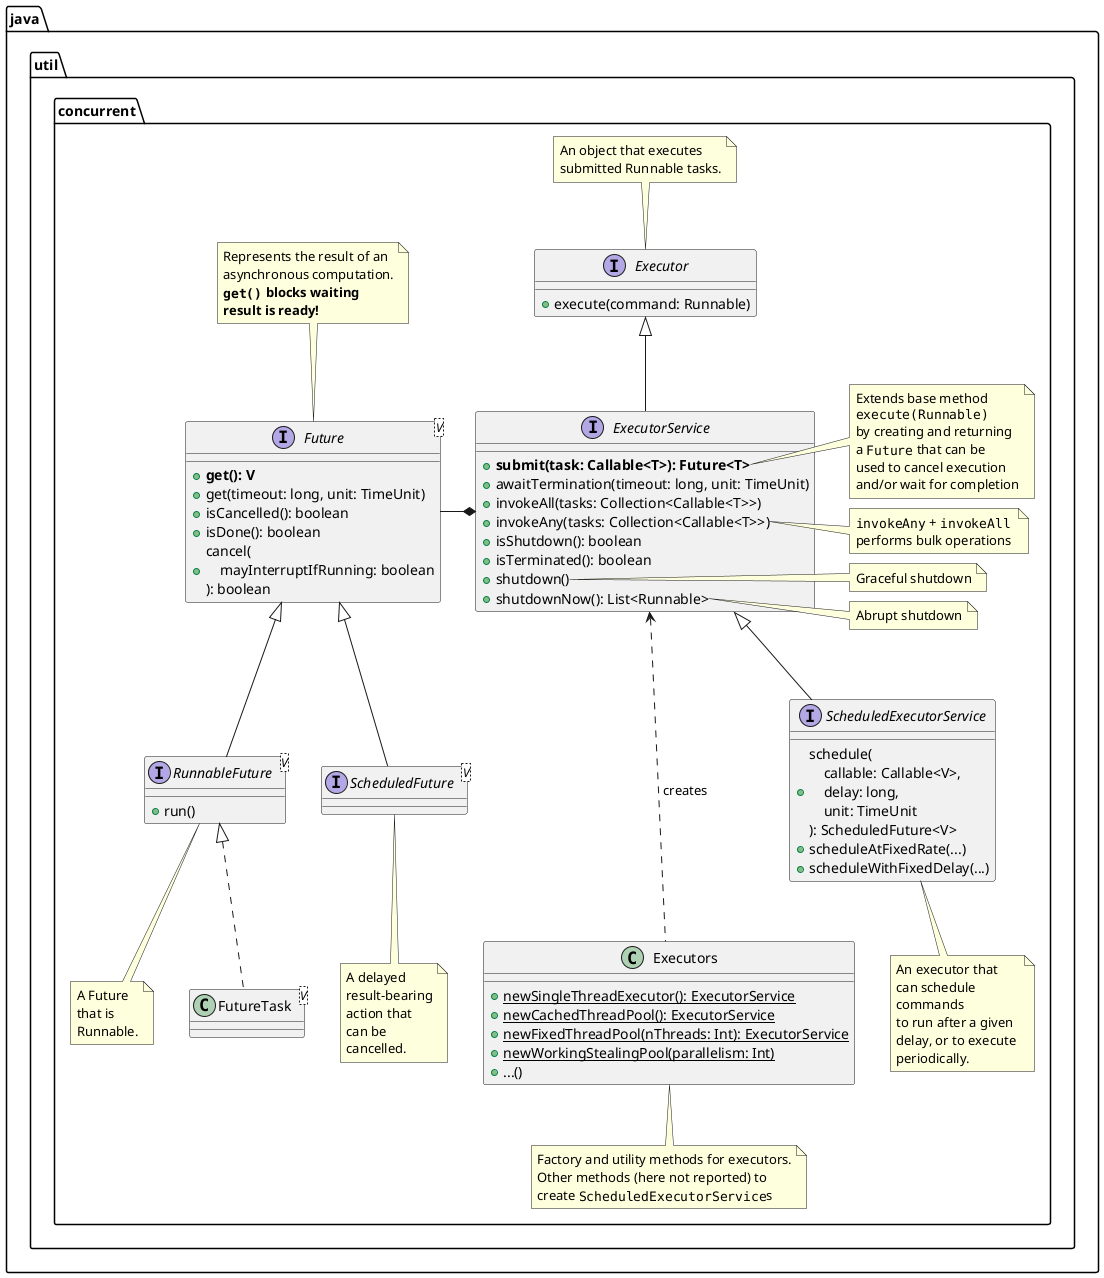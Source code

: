 @startuml executor-interfaces

package java.util.concurrent {

    interface Executor {
        +execute(command: Runnable)
    }
    note top of Executor
        An object that executes 
        submitted Runnable tasks.
    end note

    interface Future<V> {
        +**get(): V**
        +get(timeout: long, unit: TimeUnit)
        +isCancelled(): boolean
        +isDone(): boolean
        +cancel(\n    mayInterruptIfRunning: boolean\n): boolean
    }
    note top of Future
        Represents the result of an
        asynchronous computation.
        **""get()"" blocks waiting**
        **result is ready!**
    end note

    interface RunnableFuture<V> extends Future {
        +run()
    }
    note bottom of RunnableFuture
        A Future 
        that is
        Runnable.
    end note

    interface ScheduledFuture<V> extends Future 
    note bottom of ScheduledFuture
        A delayed
        result-bearing
        action that 
        can be 
        cancelled.
    end note

    class FutureTask<V> implements RunnableFuture

    class Executors {
        +{static} newSingleThreadExecutor(): ExecutorService
        +{static} newCachedThreadPool(): ExecutorService
        +{static} newFixedThreadPool(nThreads: Int): ExecutorService
        +{static} newWorkingStealingPool(parallelism: Int)
        +...()
    }
    note bottom of Executors
        Factory and utility methods for executors.
        Other methods (here not reported) to
        create ""ScheduledExecutorService""s
    end note
    Executors .up..> ExecutorService: creates

    interface ExecutorService extends Executor {
        +**submit(task: Callable<T>): Future<T>**
        +awaitTermination(timeout: long, unit: TimeUnit)
        +invokeAll(tasks: Collection<Callable<T>>)
        +invokeAny(tasks: Collection<Callable<T>>)
        +isShutdown(): boolean
        +isTerminated(): boolean
        +shutdown()
        +shutdownNow(): List<Runnable>
    }
    ExecutorService *-left- Future
    note right of ExecutorService::submit
        Extends base method 
        ""execute(Runnable)""
        by creating and returning 
        a ""Future"" that can be
        used to cancel execution 
        and/or wait for completion
    end note
    note right of ExecutorService::invokeAny
        ""invokeAny"" + ""invokeAll"" 
        performs bulk operations
    end note
    note right of ExecutorService::shutdown
        Graceful shutdown
    end note
    note right of ExecutorService::shutdownNow
        Abrupt shutdown
    end note

    interface ScheduledExecutorService extends ExecutorService {
        +schedule(\n    callable: Callable<V>,\n    delay: long,\n    unit: TimeUnit\n): ScheduledFuture<V>
        +scheduleAtFixedRate(...)
        +scheduleWithFixedDelay(...)
    }
    note bottom of ScheduledExecutorService
        An executor that 
        can schedule 
        commands
        to run after a given 
        delay, or to execute 
        periodically.
    end note
}

@enduml